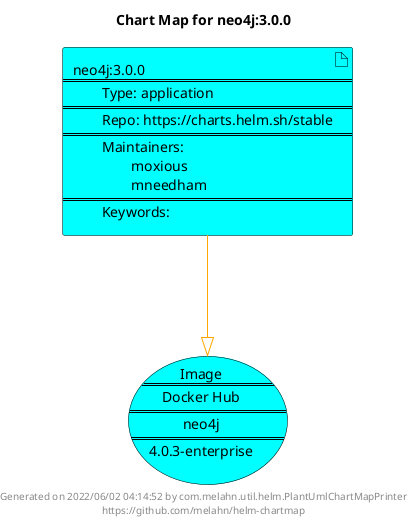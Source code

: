 @startuml
skinparam linetype ortho
skinparam backgroundColor white
skinparam usecaseBorderColor black
skinparam usecaseArrowColor LightSlateGray
skinparam artifactBorderColor black
skinparam artifactArrowColor LightSlateGray

title Chart Map for neo4j:3.0.0

'There is one referenced Helm Chart
artifact "neo4j:3.0.0\n====\n\tType: application\n====\n\tRepo: https://charts.helm.sh/stable\n====\n\tMaintainers: \n\t\tmoxious\n\t\tmneedham\n====\n\tKeywords: " as neo4j_3_0_0 #Aqua

'There is one referenced Docker Image
usecase "Image\n====\nDocker Hub\n====\nneo4j\n====\n4.0.3-enterprise" as neo4j_4_0_3_enterprise #Aqua

'Chart Dependencies
neo4j_3_0_0--[#orange]-|>neo4j_4_0_3_enterprise

center footer Generated on 2022/06/02 04:14:52 by com.melahn.util.helm.PlantUmlChartMapPrinter\nhttps://github.com/melahn/helm-chartmap
@enduml
